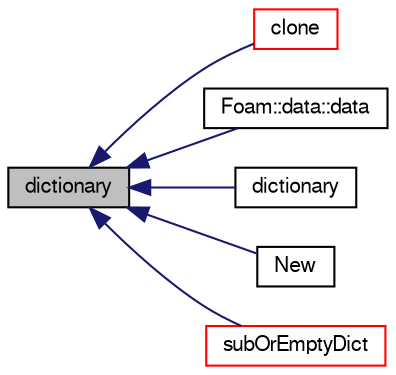 digraph "dictionary"
{
  bgcolor="transparent";
  edge [fontname="FreeSans",fontsize="10",labelfontname="FreeSans",labelfontsize="10"];
  node [fontname="FreeSans",fontsize="10",shape=record];
  rankdir="LR";
  Node1 [label="dictionary",height=0.2,width=0.4,color="black", fillcolor="grey75", style="filled", fontcolor="black"];
  Node1 -> Node2 [dir="back",color="midnightblue",fontsize="10",style="solid",fontname="FreeSans"];
  Node2 [label="clone",height=0.2,width=0.4,color="red",URL="$a26014.html#a4f75fe381aca6b73c3f38868a882a3a4",tooltip="Construct and return clone. "];
  Node1 -> Node2027 [dir="back",color="midnightblue",fontsize="10",style="solid",fontname="FreeSans"];
  Node2027 [label="Foam::data::data",height=0.2,width=0.4,color="black",URL="$a27106.html#ad053d0ae0c1b7cd5c6b88f4e914c4c72",tooltip="Construct for objectRegistry. "];
  Node1 -> Node2028 [dir="back",color="midnightblue",fontsize="10",style="solid",fontname="FreeSans"];
  Node2028 [label="dictionary",height=0.2,width=0.4,color="black",URL="$a26014.html#ae7a8b91537d5b1e3a22a078ee4542b22",tooltip="Construct top-level empty dictionary with given name. "];
  Node1 -> Node2029 [dir="back",color="midnightblue",fontsize="10",style="solid",fontname="FreeSans"];
  Node2029 [label="New",height=0.2,width=0.4,color="black",URL="$a26014.html#af3405fd7196738ecd5be06824ac7dcc5",tooltip="Construct top-level dictionary on freestore from Istream. "];
  Node1 -> Node2030 [dir="back",color="midnightblue",fontsize="10",style="solid",fontname="FreeSans"];
  Node2030 [label="subOrEmptyDict",height=0.2,width=0.4,color="red",URL="$a26014.html#a48adbbf7920cd4c2687f3f325cb43d33",tooltip="Find and return a sub-dictionary as a copy, or. "];
}
